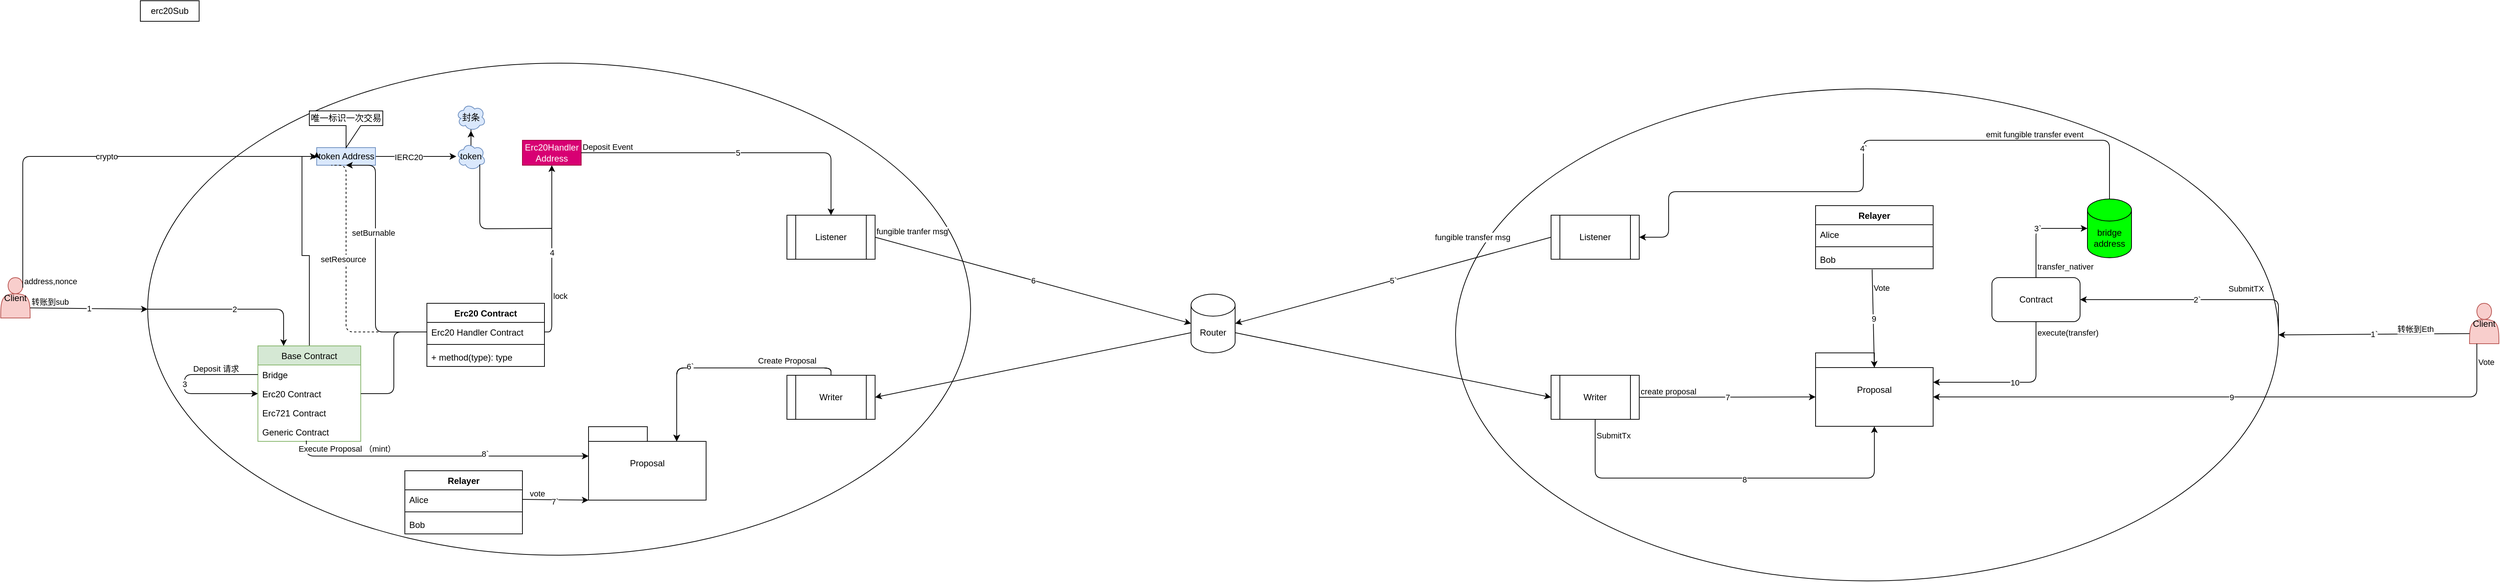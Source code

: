 <mxfile version="14.2.9" type="github">
  <diagram name="Page-1" id="c7558073-3199-34d8-9f00-42111426c3f3">
    <mxGraphModel dx="2248" dy="913" grid="1" gridSize="10" guides="1" tooltips="1" connect="1" arrows="1" fold="1" page="1" pageScale="1" pageWidth="826" pageHeight="1169" background="#ffffff" math="0" shadow="0">
      <root>
        <mxCell id="0" />
        <mxCell id="1" parent="0" />
        <mxCell id="XAeKICQX4TilCshrafWl-51" value="" style="ellipse;whiteSpace=wrap;html=1;" parent="1" vertex="1">
          <mxGeometry x="1420" y="250" width="1120" height="670" as="geometry" />
        </mxCell>
        <mxCell id="XAeKICQX4TilCshrafWl-65" value="Relayer" style="swimlane;fontStyle=1;align=center;verticalAlign=top;childLayout=stackLayout;horizontal=1;startSize=26;horizontalStack=0;resizeParent=1;resizeParentMax=0;resizeLast=0;collapsible=1;marginBottom=0;" parent="1" vertex="1">
          <mxGeometry x="1910" y="409" width="160" height="86" as="geometry" />
        </mxCell>
        <mxCell id="XAeKICQX4TilCshrafWl-66" value="Alice" style="text;strokeColor=none;fillColor=none;align=left;verticalAlign=top;spacingLeft=4;spacingRight=4;overflow=hidden;rotatable=0;points=[[0,0.5],[1,0.5]];portConstraint=eastwest;" parent="XAeKICQX4TilCshrafWl-65" vertex="1">
          <mxGeometry y="26" width="160" height="26" as="geometry" />
        </mxCell>
        <mxCell id="XAeKICQX4TilCshrafWl-67" value="" style="line;strokeWidth=1;fillColor=none;align=left;verticalAlign=middle;spacingTop=-1;spacingLeft=3;spacingRight=3;rotatable=0;labelPosition=right;points=[];portConstraint=eastwest;" parent="XAeKICQX4TilCshrafWl-65" vertex="1">
          <mxGeometry y="52" width="160" height="8" as="geometry" />
        </mxCell>
        <mxCell id="XAeKICQX4TilCshrafWl-68" value="Bob" style="text;strokeColor=none;fillColor=none;align=left;verticalAlign=top;spacingLeft=4;spacingRight=4;overflow=hidden;rotatable=0;points=[[0,0.5],[1,0.5]];portConstraint=eastwest;" parent="XAeKICQX4TilCshrafWl-65" vertex="1">
          <mxGeometry y="60" width="160" height="26" as="geometry" />
        </mxCell>
        <mxCell id="XAeKICQX4TilCshrafWl-72" value="Listener" style="shape=process;whiteSpace=wrap;html=1;backgroundOutline=1;" parent="1" vertex="1">
          <mxGeometry x="1550" y="422" width="120" height="60" as="geometry" />
        </mxCell>
        <mxCell id="XAeKICQX4TilCshrafWl-73" value="Writer" style="shape=process;whiteSpace=wrap;html=1;backgroundOutline=1;" parent="1" vertex="1">
          <mxGeometry x="1550" y="640" width="120" height="60" as="geometry" />
        </mxCell>
        <mxCell id="XAeKICQX4TilCshrafWl-75" value="Client" style="shape=actor;whiteSpace=wrap;html=1;fillColor=#f8cecc;strokeColor=#b85450;" parent="1" vertex="1">
          <mxGeometry x="2800" y="542" width="40" height="55" as="geometry" />
        </mxCell>
        <mxCell id="1I83KsjmfCGvxVB3o9AE-40" value="" style="ellipse;whiteSpace=wrap;html=1;" parent="1" vertex="1">
          <mxGeometry x="-360" y="215" width="1120" height="670" as="geometry" />
        </mxCell>
        <mxCell id="XAeKICQX4TilCshrafWl-8" style="rounded=0;orthogonalLoop=1;jettySize=auto;html=1;exitX=0.5;exitY=0;exitDx=0;exitDy=0;entryX=0;entryY=0.5;entryDx=0;entryDy=0;edgeStyle=orthogonalEdgeStyle;" parent="1" source="1I83KsjmfCGvxVB3o9AE-66" target="1I83KsjmfCGvxVB3o9AE-88" edge="1">
          <mxGeometry relative="1" as="geometry" />
        </mxCell>
        <mxCell id="1I83KsjmfCGvxVB3o9AE-66" value="Base Contract" style="swimlane;fontStyle=0;childLayout=stackLayout;horizontal=1;startSize=26;fillColor=#d5e8d4;horizontalStack=0;resizeParent=1;resizeParentMax=0;resizeLast=0;collapsible=1;marginBottom=0;strokeColor=#82b366;" parent="1" vertex="1">
          <mxGeometry x="-210" y="600" width="140" height="130" as="geometry" />
        </mxCell>
        <mxCell id="1I83KsjmfCGvxVB3o9AE-70" value="Bridge" style="text;strokeColor=none;fillColor=none;align=left;verticalAlign=top;spacingLeft=4;spacingRight=4;overflow=hidden;rotatable=0;points=[[0,0.5],[1,0.5]];portConstraint=eastwest;" parent="1I83KsjmfCGvxVB3o9AE-66" vertex="1">
          <mxGeometry y="26" width="140" height="26" as="geometry" />
        </mxCell>
        <mxCell id="1I83KsjmfCGvxVB3o9AE-68" value="Erc20 Contract" style="text;strokeColor=none;fillColor=none;align=left;verticalAlign=top;spacingLeft=4;spacingRight=4;overflow=hidden;rotatable=0;points=[[0,0.5],[1,0.5]];portConstraint=eastwest;" parent="1I83KsjmfCGvxVB3o9AE-66" vertex="1">
          <mxGeometry y="52" width="140" height="26" as="geometry" />
        </mxCell>
        <mxCell id="1I83KsjmfCGvxVB3o9AE-73" value="Erc721 Contract" style="text;strokeColor=none;fillColor=none;align=left;verticalAlign=top;spacingLeft=4;spacingRight=4;overflow=hidden;rotatable=0;points=[[0,0.5],[1,0.5]];portConstraint=eastwest;" parent="1I83KsjmfCGvxVB3o9AE-66" vertex="1">
          <mxGeometry y="78" width="140" height="26" as="geometry" />
        </mxCell>
        <mxCell id="1I83KsjmfCGvxVB3o9AE-74" value="Generic Contract" style="text;strokeColor=none;fillColor=none;align=left;verticalAlign=top;spacingLeft=4;spacingRight=4;overflow=hidden;rotatable=0;points=[[0,0.5],[1,0.5]];portConstraint=eastwest;" parent="1I83KsjmfCGvxVB3o9AE-66" vertex="1">
          <mxGeometry y="104" width="140" height="26" as="geometry" />
        </mxCell>
        <mxCell id="1I83KsjmfCGvxVB3o9AE-160" value="" style="endArrow=classic;html=1;fontSize=5;exitX=0;exitY=0.5;exitDx=0;exitDy=0;entryX=0;entryY=0.5;entryDx=0;entryDy=0;edgeStyle=orthogonalEdgeStyle;" parent="1I83KsjmfCGvxVB3o9AE-66" source="1I83KsjmfCGvxVB3o9AE-70" target="1I83KsjmfCGvxVB3o9AE-68" edge="1">
          <mxGeometry relative="1" as="geometry">
            <mxPoint x="-440" y="-28" as="sourcePoint" />
            <mxPoint x="-280" y="-28" as="targetPoint" />
            <Array as="points">
              <mxPoint x="-100" y="39" />
              <mxPoint x="-100" y="65" />
            </Array>
          </mxGeometry>
        </mxCell>
        <mxCell id="1I83KsjmfCGvxVB3o9AE-161" value="3" style="edgeLabel;resizable=0;html=1;align=center;verticalAlign=middle;" parent="1I83KsjmfCGvxVB3o9AE-160" connectable="0" vertex="1">
          <mxGeometry relative="1" as="geometry" />
        </mxCell>
        <mxCell id="1I83KsjmfCGvxVB3o9AE-162" value="Deposit 请求" style="edgeLabel;resizable=0;html=1;align=left;verticalAlign=bottom;" parent="1I83KsjmfCGvxVB3o9AE-160" connectable="0" vertex="1">
          <mxGeometry x="-1" relative="1" as="geometry">
            <mxPoint x="-90" as="offset" />
          </mxGeometry>
        </mxCell>
        <mxCell id="1I83KsjmfCGvxVB3o9AE-78" value="Erc20 Contract" style="swimlane;fontStyle=1;align=center;verticalAlign=top;childLayout=stackLayout;horizontal=1;startSize=26;horizontalStack=0;resizeParent=1;resizeParentMax=0;resizeLast=0;collapsible=1;marginBottom=0;" parent="1" vertex="1">
          <mxGeometry x="20" y="542" width="160" height="86" as="geometry" />
        </mxCell>
        <mxCell id="1I83KsjmfCGvxVB3o9AE-79" value="Erc20 Handler Contract" style="text;strokeColor=none;fillColor=none;align=left;verticalAlign=top;spacingLeft=4;spacingRight=4;overflow=hidden;rotatable=0;points=[[0,0.5],[1,0.5]];portConstraint=eastwest;" parent="1I83KsjmfCGvxVB3o9AE-78" vertex="1">
          <mxGeometry y="26" width="160" height="26" as="geometry" />
        </mxCell>
        <mxCell id="1I83KsjmfCGvxVB3o9AE-80" value="" style="line;strokeWidth=1;fillColor=none;align=left;verticalAlign=middle;spacingTop=-1;spacingLeft=3;spacingRight=3;rotatable=0;labelPosition=right;points=[];portConstraint=eastwest;" parent="1I83KsjmfCGvxVB3o9AE-78" vertex="1">
          <mxGeometry y="52" width="160" height="8" as="geometry" />
        </mxCell>
        <mxCell id="1I83KsjmfCGvxVB3o9AE-81" value="+ method(type): type" style="text;strokeColor=none;fillColor=none;align=left;verticalAlign=top;spacingLeft=4;spacingRight=4;overflow=hidden;rotatable=0;points=[[0,0.5],[1,0.5]];portConstraint=eastwest;" parent="1I83KsjmfCGvxVB3o9AE-78" vertex="1">
          <mxGeometry y="60" width="160" height="26" as="geometry" />
        </mxCell>
        <mxCell id="1I83KsjmfCGvxVB3o9AE-83" value="Relayer" style="swimlane;fontStyle=1;align=center;verticalAlign=top;childLayout=stackLayout;horizontal=1;startSize=26;horizontalStack=0;resizeParent=1;resizeParentMax=0;resizeLast=0;collapsible=1;marginBottom=0;" parent="1" vertex="1">
          <mxGeometry x="-10" y="770" width="160" height="86" as="geometry" />
        </mxCell>
        <mxCell id="1I83KsjmfCGvxVB3o9AE-84" value="Alice" style="text;strokeColor=none;fillColor=none;align=left;verticalAlign=top;spacingLeft=4;spacingRight=4;overflow=hidden;rotatable=0;points=[[0,0.5],[1,0.5]];portConstraint=eastwest;" parent="1I83KsjmfCGvxVB3o9AE-83" vertex="1">
          <mxGeometry y="26" width="160" height="26" as="geometry" />
        </mxCell>
        <mxCell id="1I83KsjmfCGvxVB3o9AE-85" value="" style="line;strokeWidth=1;fillColor=none;align=left;verticalAlign=middle;spacingTop=-1;spacingLeft=3;spacingRight=3;rotatable=0;labelPosition=right;points=[];portConstraint=eastwest;" parent="1I83KsjmfCGvxVB3o9AE-83" vertex="1">
          <mxGeometry y="52" width="160" height="8" as="geometry" />
        </mxCell>
        <mxCell id="1I83KsjmfCGvxVB3o9AE-86" value="Bob" style="text;strokeColor=none;fillColor=none;align=left;verticalAlign=top;spacingLeft=4;spacingRight=4;overflow=hidden;rotatable=0;points=[[0,0.5],[1,0.5]];portConstraint=eastwest;" parent="1I83KsjmfCGvxVB3o9AE-83" vertex="1">
          <mxGeometry y="60" width="160" height="26" as="geometry" />
        </mxCell>
        <mxCell id="XAeKICQX4TilCshrafWl-26" value="" style="edgeStyle=orthogonalEdgeStyle;rounded=0;orthogonalLoop=1;jettySize=auto;html=1;" parent="1" source="1I83KsjmfCGvxVB3o9AE-88" target="XAeKICQX4TilCshrafWl-25" edge="1">
          <mxGeometry relative="1" as="geometry" />
        </mxCell>
        <mxCell id="XAeKICQX4TilCshrafWl-27" value="IERC20" style="edgeLabel;html=1;align=center;verticalAlign=middle;resizable=0;points=[];" parent="XAeKICQX4TilCshrafWl-26" vertex="1" connectable="0">
          <mxGeometry x="-0.195" y="-1" relative="1" as="geometry">
            <mxPoint as="offset" />
          </mxGeometry>
        </mxCell>
        <mxCell id="1I83KsjmfCGvxVB3o9AE-88" value="token Address" style="html=1;fillColor=#dae8fc;strokeColor=#6c8ebf;" parent="1" vertex="1">
          <mxGeometry x="-130" y="330" width="80" height="24" as="geometry" />
        </mxCell>
        <mxCell id="1I83KsjmfCGvxVB3o9AE-90" value="Listener" style="shape=process;whiteSpace=wrap;html=1;backgroundOutline=1;" parent="1" vertex="1">
          <mxGeometry x="510" y="422" width="120" height="60" as="geometry" />
        </mxCell>
        <mxCell id="1I83KsjmfCGvxVB3o9AE-91" value="Writer" style="shape=process;whiteSpace=wrap;html=1;backgroundOutline=1;" parent="1" vertex="1">
          <mxGeometry x="510" y="640" width="120" height="60" as="geometry" />
        </mxCell>
        <mxCell id="XAeKICQX4TilCshrafWl-116" style="rounded=0;orthogonalLoop=1;jettySize=auto;html=1;exitX=0;exitY=0;exitDx=0;exitDy=52.5;exitPerimeter=0;entryX=1;entryY=0.5;entryDx=0;entryDy=0;" parent="1" source="1I83KsjmfCGvxVB3o9AE-95" target="1I83KsjmfCGvxVB3o9AE-91" edge="1">
          <mxGeometry relative="1" as="geometry" />
        </mxCell>
        <mxCell id="1I83KsjmfCGvxVB3o9AE-95" value="Router" style="shape=cylinder3;whiteSpace=wrap;html=1;boundedLbl=1;backgroundOutline=1;size=15;" parent="1" vertex="1">
          <mxGeometry x="1060" y="529.5" width="60" height="80" as="geometry" />
        </mxCell>
        <mxCell id="1I83KsjmfCGvxVB3o9AE-118" value="Client" style="shape=actor;whiteSpace=wrap;html=1;fillColor=#f8cecc;strokeColor=#b85450;" parent="1" vertex="1">
          <mxGeometry x="-560" y="507" width="40" height="55" as="geometry" />
        </mxCell>
        <mxCell id="1I83KsjmfCGvxVB3o9AE-155" value="" style="endArrow=classic;html=1;fontSize=5;exitX=1;exitY=0.75;exitDx=0;exitDy=0;entryX=0;entryY=0.5;entryDx=0;entryDy=0;" parent="1" source="1I83KsjmfCGvxVB3o9AE-118" target="1I83KsjmfCGvxVB3o9AE-40" edge="1">
          <mxGeometry relative="1" as="geometry">
            <mxPoint x="-690" y="490" as="sourcePoint" />
            <mxPoint x="-530" y="490" as="targetPoint" />
          </mxGeometry>
        </mxCell>
        <mxCell id="1I83KsjmfCGvxVB3o9AE-156" value="1" style="edgeLabel;resizable=0;html=1;align=center;verticalAlign=middle;" parent="1I83KsjmfCGvxVB3o9AE-155" connectable="0" vertex="1">
          <mxGeometry relative="1" as="geometry" />
        </mxCell>
        <mxCell id="1I83KsjmfCGvxVB3o9AE-157" value="转账到sub" style="edgeLabel;resizable=0;html=1;align=left;verticalAlign=bottom;" parent="1I83KsjmfCGvxVB3o9AE-155" connectable="0" vertex="1">
          <mxGeometry x="-1" relative="1" as="geometry" />
        </mxCell>
        <mxCell id="1I83KsjmfCGvxVB3o9AE-158" value="" style="endArrow=classic;html=1;fontSize=5;exitX=0;exitY=0.5;exitDx=0;exitDy=0;entryX=0.25;entryY=0;entryDx=0;entryDy=0;edgeStyle=orthogonalEdgeStyle;" parent="1" source="1I83KsjmfCGvxVB3o9AE-40" target="1I83KsjmfCGvxVB3o9AE-66" edge="1">
          <mxGeometry relative="1" as="geometry">
            <mxPoint x="-660" y="490" as="sourcePoint" />
            <mxPoint x="-560" y="490" as="targetPoint" />
            <Array as="points">
              <mxPoint x="-175" y="550" />
            </Array>
          </mxGeometry>
        </mxCell>
        <mxCell id="1I83KsjmfCGvxVB3o9AE-159" value="2" style="edgeLabel;resizable=0;html=1;align=center;verticalAlign=middle;" parent="1I83KsjmfCGvxVB3o9AE-158" connectable="0" vertex="1">
          <mxGeometry relative="1" as="geometry" />
        </mxCell>
        <mxCell id="XAeKICQX4TilCshrafWl-4" value="erc20Sub" style="rounded=0;whiteSpace=wrap;html=1;" parent="1" vertex="1">
          <mxGeometry x="-370" y="130" width="80" height="28" as="geometry" />
        </mxCell>
        <mxCell id="XAeKICQX4TilCshrafWl-14" value="" style="endArrow=classic;html=1;entryX=0;entryY=0.25;entryDx=0;entryDy=0;exitX=0.75;exitY=0.25;exitDx=0;exitDy=0;exitPerimeter=0;edgeStyle=orthogonalEdgeStyle;" parent="1" source="1I83KsjmfCGvxVB3o9AE-118" target="1I83KsjmfCGvxVB3o9AE-88" edge="1">
          <mxGeometry relative="1" as="geometry">
            <mxPoint x="-30" y="570" as="sourcePoint" />
            <mxPoint x="130" y="570" as="targetPoint" />
            <Array as="points">
              <mxPoint x="-530" y="342" />
              <mxPoint x="-130" y="342" />
            </Array>
          </mxGeometry>
        </mxCell>
        <mxCell id="XAeKICQX4TilCshrafWl-15" value="crypto" style="edgeLabel;resizable=0;html=1;align=center;verticalAlign=middle;" parent="XAeKICQX4TilCshrafWl-14" connectable="0" vertex="1">
          <mxGeometry relative="1" as="geometry" />
        </mxCell>
        <mxCell id="XAeKICQX4TilCshrafWl-16" value="address,nonce" style="edgeLabel;resizable=0;html=1;align=left;verticalAlign=bottom;" parent="XAeKICQX4TilCshrafWl-14" connectable="0" vertex="1">
          <mxGeometry x="-1" relative="1" as="geometry" />
        </mxCell>
        <mxCell id="XAeKICQX4TilCshrafWl-17" value="" style="endArrow=none;dashed=1;html=1;exitX=0;exitY=0.5;exitDx=0;exitDy=0;entryX=0.25;entryY=1;entryDx=0;entryDy=0;edgeStyle=orthogonalEdgeStyle;" parent="1" source="1I83KsjmfCGvxVB3o9AE-79" target="1I83KsjmfCGvxVB3o9AE-88" edge="1">
          <mxGeometry width="50" height="50" relative="1" as="geometry">
            <mxPoint x="30" y="590" as="sourcePoint" />
            <mxPoint x="80" y="540" as="targetPoint" />
            <Array as="points">
              <mxPoint x="-90" y="581" />
              <mxPoint x="-90" y="354" />
            </Array>
          </mxGeometry>
        </mxCell>
        <mxCell id="XAeKICQX4TilCshrafWl-18" value="setResource" style="edgeLabel;html=1;align=center;verticalAlign=middle;resizable=0;points=[];" parent="XAeKICQX4TilCshrafWl-17" vertex="1" connectable="0">
          <mxGeometry x="0.174" y="4" relative="1" as="geometry">
            <mxPoint as="offset" />
          </mxGeometry>
        </mxCell>
        <mxCell id="XAeKICQX4TilCshrafWl-23" value="" style="endArrow=classic;html=1;exitX=0;exitY=0.5;exitDx=0;exitDy=0;entryX=0.5;entryY=1;entryDx=0;entryDy=0;edgeStyle=orthogonalEdgeStyle;" parent="1" source="1I83KsjmfCGvxVB3o9AE-79" target="1I83KsjmfCGvxVB3o9AE-88" edge="1">
          <mxGeometry width="50" height="50" relative="1" as="geometry">
            <mxPoint x="90" y="540" as="sourcePoint" />
            <mxPoint x="140" y="490" as="targetPoint" />
            <Array as="points">
              <mxPoint x="-50" y="581" />
              <mxPoint x="-50" y="354" />
            </Array>
          </mxGeometry>
        </mxCell>
        <mxCell id="XAeKICQX4TilCshrafWl-24" value="setBurnable" style="edgeLabel;html=1;align=center;verticalAlign=middle;resizable=0;points=[];" parent="XAeKICQX4TilCshrafWl-23" vertex="1" connectable="0">
          <mxGeometry x="0.216" y="3" relative="1" as="geometry">
            <mxPoint as="offset" />
          </mxGeometry>
        </mxCell>
        <mxCell id="XAeKICQX4TilCshrafWl-40" value="" style="edgeStyle=orthogonalEdgeStyle;rounded=0;orthogonalLoop=1;jettySize=auto;html=1;" parent="1" source="XAeKICQX4TilCshrafWl-25" target="XAeKICQX4TilCshrafWl-39" edge="1">
          <mxGeometry relative="1" as="geometry" />
        </mxCell>
        <mxCell id="XAeKICQX4TilCshrafWl-25" value="token" style="ellipse;shape=cloud;whiteSpace=wrap;html=1;strokeColor=#6c8ebf;fillColor=#dae8fc;" parent="1" vertex="1">
          <mxGeometry x="60" y="323.5" width="40" height="37" as="geometry" />
        </mxCell>
        <mxCell id="XAeKICQX4TilCshrafWl-31" value="Erc20Handler Address" style="html=1;whiteSpace=wrap;container=1;recursiveResize=0;collapsible=0;fillColor=#d80073;strokeColor=#A50040;fontColor=#ffffff;" parent="1" vertex="1">
          <mxGeometry x="150" y="320" width="80" height="34" as="geometry" />
        </mxCell>
        <mxCell id="XAeKICQX4TilCshrafWl-34" value="" style="endArrow=classic;html=1;entryX=0.5;entryY=1;entryDx=0;entryDy=0;exitX=1;exitY=0.5;exitDx=0;exitDy=0;edgeStyle=orthogonalEdgeStyle;" parent="1" source="1I83KsjmfCGvxVB3o9AE-79" target="XAeKICQX4TilCshrafWl-31" edge="1">
          <mxGeometry relative="1" as="geometry">
            <mxPoint x="-110" y="500" as="sourcePoint" />
            <mxPoint x="50" y="500" as="targetPoint" />
          </mxGeometry>
        </mxCell>
        <mxCell id="XAeKICQX4TilCshrafWl-35" value="4" style="edgeLabel;resizable=0;html=1;align=center;verticalAlign=middle;" parent="XAeKICQX4TilCshrafWl-34" connectable="0" vertex="1">
          <mxGeometry relative="1" as="geometry" />
        </mxCell>
        <mxCell id="XAeKICQX4TilCshrafWl-36" value="lock" style="edgeLabel;resizable=0;html=1;align=left;verticalAlign=bottom;" parent="XAeKICQX4TilCshrafWl-34" connectable="0" vertex="1">
          <mxGeometry x="-1" relative="1" as="geometry">
            <mxPoint x="10" y="-41" as="offset" />
          </mxGeometry>
        </mxCell>
        <mxCell id="XAeKICQX4TilCshrafWl-38" value="唯一标识一次交易" style="shape=callout;whiteSpace=wrap;html=1;perimeter=calloutPerimeter;" parent="1" vertex="1">
          <mxGeometry x="-140" y="280" width="100" height="50" as="geometry" />
        </mxCell>
        <mxCell id="XAeKICQX4TilCshrafWl-39" value="封条" style="ellipse;shape=cloud;whiteSpace=wrap;html=1;strokeColor=#6c8ebf;fillColor=#dae8fc;" parent="1" vertex="1">
          <mxGeometry x="60" y="270" width="40" height="37" as="geometry" />
        </mxCell>
        <mxCell id="XAeKICQX4TilCshrafWl-41" value="" style="endArrow=none;html=1;entryX=0.8;entryY=0.8;entryDx=0;entryDy=0;entryPerimeter=0;edgeStyle=orthogonalEdgeStyle;" parent="1" target="XAeKICQX4TilCshrafWl-25" edge="1">
          <mxGeometry width="50" height="50" relative="1" as="geometry">
            <mxPoint x="190" y="440" as="sourcePoint" />
            <mxPoint x="140" y="380" as="targetPoint" />
          </mxGeometry>
        </mxCell>
        <mxCell id="XAeKICQX4TilCshrafWl-43" value="" style="endArrow=none;html=1;entryX=0;entryY=0.5;entryDx=0;entryDy=0;exitX=1;exitY=0.5;exitDx=0;exitDy=0;edgeStyle=orthogonalEdgeStyle;" parent="1" source="1I83KsjmfCGvxVB3o9AE-68" target="1I83KsjmfCGvxVB3o9AE-79" edge="1">
          <mxGeometry width="50" height="50" relative="1" as="geometry">
            <mxPoint x="200" y="600" as="sourcePoint" />
            <mxPoint x="250" y="550" as="targetPoint" />
          </mxGeometry>
        </mxCell>
        <mxCell id="XAeKICQX4TilCshrafWl-50" value="" style="endArrow=classic;html=1;exitX=1;exitY=0;exitDx=0;exitDy=52.5;exitPerimeter=0;entryX=0;entryY=0.5;entryDx=0;entryDy=0;" parent="1" source="1I83KsjmfCGvxVB3o9AE-95" target="XAeKICQX4TilCshrafWl-73" edge="1">
          <mxGeometry width="50" height="50" relative="1" as="geometry">
            <mxPoint x="910" y="590" as="sourcePoint" />
            <mxPoint x="1450" y="501" as="targetPoint" />
          </mxGeometry>
        </mxCell>
        <mxCell id="XAeKICQX4TilCshrafWl-117" value="Proposal" style="shape=folder;tabWidth=80;tabHeight=20;tabPosition=left;html=1;whiteSpace=wrap;align=center;" parent="1" vertex="1">
          <mxGeometry x="240" y="710" width="160" height="100" as="geometry" />
        </mxCell>
        <mxCell id="XAeKICQX4TilCshrafWl-126" value="" style="endArrow=classic;html=1;exitX=1;exitY=0.5;exitDx=0;exitDy=0;entryX=0;entryY=0;entryDx=0;entryDy=100;entryPerimeter=0;" parent="1" source="1I83KsjmfCGvxVB3o9AE-84" target="XAeKICQX4TilCshrafWl-117" edge="1">
          <mxGeometry relative="1" as="geometry">
            <mxPoint x="500" y="390.29" as="sourcePoint" />
            <mxPoint x="230" y="856" as="targetPoint" />
          </mxGeometry>
        </mxCell>
        <mxCell id="XAeKICQX4TilCshrafWl-127" value="vote" style="edgeLabel;resizable=0;html=1;align=center;verticalAlign=middle;" parent="XAeKICQX4TilCshrafWl-126" connectable="0" vertex="1">
          <mxGeometry relative="1" as="geometry">
            <mxPoint x="-25" y="-9" as="offset" />
          </mxGeometry>
        </mxCell>
        <mxCell id="Lje4jAk59cVQGD4dujR3-13" value="7`" style="edgeLabel;html=1;align=center;verticalAlign=middle;resizable=0;points=[];" parent="XAeKICQX4TilCshrafWl-126" vertex="1" connectable="0">
          <mxGeometry x="-0.031" y="-2" relative="1" as="geometry">
            <mxPoint as="offset" />
          </mxGeometry>
        </mxCell>
        <mxCell id="XAeKICQX4TilCshrafWl-137" value="" style="endArrow=classic;html=1;exitX=0.471;exitY=0.962;exitDx=0;exitDy=0;entryX=0;entryY=0;entryDx=0;entryDy=40;entryPerimeter=0;edgeStyle=orthogonalEdgeStyle;exitPerimeter=0;" parent="1" source="1I83KsjmfCGvxVB3o9AE-74" target="XAeKICQX4TilCshrafWl-117" edge="1">
          <mxGeometry relative="1" as="geometry">
            <mxPoint x="470" y="640" as="sourcePoint" />
            <mxPoint x="570" y="640" as="targetPoint" />
          </mxGeometry>
        </mxCell>
        <mxCell id="XAeKICQX4TilCshrafWl-138" value="Execute Proposal （mint）" style="edgeLabel;resizable=0;html=1;align=center;verticalAlign=middle;" parent="XAeKICQX4TilCshrafWl-137" connectable="0" vertex="1">
          <mxGeometry relative="1" as="geometry">
            <mxPoint x="-127" y="-10" as="offset" />
          </mxGeometry>
        </mxCell>
        <mxCell id="Lje4jAk59cVQGD4dujR3-14" value="8`" style="edgeLabel;html=1;align=center;verticalAlign=middle;resizable=0;points=[];" parent="XAeKICQX4TilCshrafWl-137" vertex="1" connectable="0">
          <mxGeometry x="0.304" y="3" relative="1" as="geometry">
            <mxPoint as="offset" />
          </mxGeometry>
        </mxCell>
        <mxCell id="XAeKICQX4TilCshrafWl-139" value="" style="endArrow=classic;html=1;exitX=0.5;exitY=0;exitDx=0;exitDy=0;entryX=0;entryY=0;entryDx=120;entryDy=20;entryPerimeter=0;edgeStyle=orthogonalEdgeStyle;" parent="1" source="1I83KsjmfCGvxVB3o9AE-91" target="XAeKICQX4TilCshrafWl-117" edge="1">
          <mxGeometry relative="1" as="geometry">
            <mxPoint x="470" y="640" as="sourcePoint" />
            <mxPoint x="570" y="640" as="targetPoint" />
          </mxGeometry>
        </mxCell>
        <mxCell id="Lje4jAk59cVQGD4dujR3-12" value="7" style="edgeLabel;html=1;align=center;verticalAlign=middle;resizable=0;points=[];" parent="XAeKICQX4TilCshrafWl-139" vertex="1" connectable="0">
          <mxGeometry x="0.266" y="-2" relative="1" as="geometry">
            <mxPoint as="offset" />
          </mxGeometry>
        </mxCell>
        <mxCell id="Lje4jAk59cVQGD4dujR3-7" value="" style="endArrow=classic;html=1;exitX=1;exitY=0.5;exitDx=0;exitDy=0;entryX=0.5;entryY=0;entryDx=0;entryDy=0;edgeStyle=orthogonalEdgeStyle;" parent="1" source="XAeKICQX4TilCshrafWl-31" target="1I83KsjmfCGvxVB3o9AE-90" edge="1">
          <mxGeometry relative="1" as="geometry">
            <mxPoint x="310" y="640" as="sourcePoint" />
            <mxPoint x="470" y="640" as="targetPoint" />
          </mxGeometry>
        </mxCell>
        <mxCell id="Lje4jAk59cVQGD4dujR3-8" value="5" style="edgeLabel;resizable=0;html=1;align=center;verticalAlign=middle;" parent="Lje4jAk59cVQGD4dujR3-7" connectable="0" vertex="1">
          <mxGeometry relative="1" as="geometry" />
        </mxCell>
        <mxCell id="Lje4jAk59cVQGD4dujR3-9" value="Deposit Event" style="edgeLabel;resizable=0;html=1;align=left;verticalAlign=bottom;" parent="Lje4jAk59cVQGD4dujR3-7" connectable="0" vertex="1">
          <mxGeometry x="-1" relative="1" as="geometry" />
        </mxCell>
        <mxCell id="Lje4jAk59cVQGD4dujR3-11" value="Create Proposal" style="edgeLabel;resizable=0;html=1;align=center;verticalAlign=middle;" parent="1" connectable="0" vertex="1">
          <mxGeometry x="510" y="620" as="geometry" />
        </mxCell>
        <mxCell id="c0HalBNTZFEYEI8XXuv3-5" value="Contract" style="rounded=1;whiteSpace=wrap;html=1;" vertex="1" parent="1">
          <mxGeometry x="2150" y="507" width="120" height="60" as="geometry" />
        </mxCell>
        <mxCell id="c0HalBNTZFEYEI8XXuv3-6" value="" style="endArrow=classic;html=1;exitX=0.5;exitY=0;exitDx=0;exitDy=0;entryX=0;entryY=0;entryDx=120;entryDy=20;entryPerimeter=0;edgeStyle=orthogonalEdgeStyle;" edge="1" parent="1" source="1I83KsjmfCGvxVB3o9AE-91" target="XAeKICQX4TilCshrafWl-117">
          <mxGeometry relative="1" as="geometry">
            <mxPoint x="570" y="640" as="sourcePoint" />
            <mxPoint x="360" y="730" as="targetPoint" />
            <Array as="points">
              <mxPoint x="570" y="630" />
              <mxPoint x="360" y="630" />
            </Array>
          </mxGeometry>
        </mxCell>
        <mxCell id="c0HalBNTZFEYEI8XXuv3-7" value="7" style="edgeLabel;html=1;align=center;verticalAlign=middle;resizable=0;points=[];" vertex="1" connectable="0" parent="c0HalBNTZFEYEI8XXuv3-6">
          <mxGeometry x="0.266" y="-2" relative="1" as="geometry">
            <mxPoint as="offset" />
          </mxGeometry>
        </mxCell>
        <mxCell id="c0HalBNTZFEYEI8XXuv3-9" value="Proposal" style="shape=folder;tabWidth=80;tabHeight=20;tabPosition=left;html=1;whiteSpace=wrap;align=center;" vertex="1" parent="1">
          <mxGeometry x="1910" y="609.5" width="160" height="100" as="geometry" />
        </mxCell>
        <mxCell id="c0HalBNTZFEYEI8XXuv3-10" value="" style="endArrow=classic;html=1;exitX=0.5;exitY=0;exitDx=0;exitDy=0;entryX=0;entryY=0;entryDx=120;entryDy=20;entryPerimeter=0;edgeStyle=orthogonalEdgeStyle;" edge="1" parent="1" source="1I83KsjmfCGvxVB3o9AE-91" target="XAeKICQX4TilCshrafWl-117">
          <mxGeometry relative="1" as="geometry">
            <mxPoint x="570" y="640" as="sourcePoint" />
            <mxPoint x="360" y="730" as="targetPoint" />
            <Array as="points">
              <mxPoint x="570" y="630" />
              <mxPoint x="360" y="630" />
            </Array>
          </mxGeometry>
        </mxCell>
        <mxCell id="c0HalBNTZFEYEI8XXuv3-11" value="6`" style="edgeLabel;html=1;align=center;verticalAlign=middle;resizable=0;points=[];" vertex="1" connectable="0" parent="c0HalBNTZFEYEI8XXuv3-10">
          <mxGeometry x="0.266" y="-2" relative="1" as="geometry">
            <mxPoint as="offset" />
          </mxGeometry>
        </mxCell>
        <mxCell id="c0HalBNTZFEYEI8XXuv3-14" value="" style="endArrow=classic;html=1;exitX=1;exitY=0.5;exitDx=0;exitDy=0;entryX=0;entryY=0;entryDx=0;entryDy=60;entryPerimeter=0;" edge="1" parent="1" source="XAeKICQX4TilCshrafWl-73" target="c0HalBNTZFEYEI8XXuv3-9">
          <mxGeometry relative="1" as="geometry">
            <mxPoint x="1790" y="410" as="sourcePoint" />
            <mxPoint x="1950" y="410" as="targetPoint" />
          </mxGeometry>
        </mxCell>
        <mxCell id="c0HalBNTZFEYEI8XXuv3-15" value="7" style="edgeLabel;resizable=0;html=1;align=center;verticalAlign=middle;" connectable="0" vertex="1" parent="c0HalBNTZFEYEI8XXuv3-14">
          <mxGeometry relative="1" as="geometry" />
        </mxCell>
        <mxCell id="c0HalBNTZFEYEI8XXuv3-16" value="create proposal" style="edgeLabel;resizable=0;html=1;align=left;verticalAlign=bottom;" connectable="0" vertex="1" parent="c0HalBNTZFEYEI8XXuv3-14">
          <mxGeometry x="-1" relative="1" as="geometry" />
        </mxCell>
        <mxCell id="c0HalBNTZFEYEI8XXuv3-17" value="" style="endArrow=classic;html=1;exitX=0.481;exitY=1.038;exitDx=0;exitDy=0;exitPerimeter=0;entryX=0;entryY=0;entryDx=80;entryDy=20;entryPerimeter=0;" edge="1" parent="1" source="XAeKICQX4TilCshrafWl-68" target="c0HalBNTZFEYEI8XXuv3-9">
          <mxGeometry relative="1" as="geometry">
            <mxPoint x="1820" y="410" as="sourcePoint" />
            <mxPoint x="1980" y="410" as="targetPoint" />
          </mxGeometry>
        </mxCell>
        <mxCell id="c0HalBNTZFEYEI8XXuv3-18" value="9" style="edgeLabel;resizable=0;html=1;align=center;verticalAlign=middle;" connectable="0" vertex="1" parent="c0HalBNTZFEYEI8XXuv3-17">
          <mxGeometry relative="1" as="geometry" />
        </mxCell>
        <mxCell id="c0HalBNTZFEYEI8XXuv3-19" value="Vote" style="edgeLabel;resizable=0;html=1;align=left;verticalAlign=bottom;" connectable="0" vertex="1" parent="c0HalBNTZFEYEI8XXuv3-17">
          <mxGeometry x="-1" relative="1" as="geometry">
            <mxPoint y="34.01" as="offset" />
          </mxGeometry>
        </mxCell>
        <mxCell id="c0HalBNTZFEYEI8XXuv3-20" value="" style="endArrow=classic;html=1;exitX=0.25;exitY=1;exitDx=0;exitDy=0;entryX=0;entryY=0;entryDx=160;entryDy=60;entryPerimeter=0;edgeStyle=orthogonalEdgeStyle;" edge="1" parent="1" source="XAeKICQX4TilCshrafWl-75" target="c0HalBNTZFEYEI8XXuv3-9">
          <mxGeometry relative="1" as="geometry">
            <mxPoint x="2240" y="410" as="sourcePoint" />
            <mxPoint x="2400" y="410" as="targetPoint" />
          </mxGeometry>
        </mxCell>
        <mxCell id="c0HalBNTZFEYEI8XXuv3-21" value="9" style="edgeLabel;resizable=0;html=1;align=center;verticalAlign=middle;" connectable="0" vertex="1" parent="c0HalBNTZFEYEI8XXuv3-20">
          <mxGeometry relative="1" as="geometry" />
        </mxCell>
        <mxCell id="c0HalBNTZFEYEI8XXuv3-22" value="Vote" style="edgeLabel;resizable=0;html=1;align=left;verticalAlign=bottom;" connectable="0" vertex="1" parent="c0HalBNTZFEYEI8XXuv3-20">
          <mxGeometry x="-1" relative="1" as="geometry">
            <mxPoint y="33" as="offset" />
          </mxGeometry>
        </mxCell>
        <mxCell id="c0HalBNTZFEYEI8XXuv3-25" value="" style="endArrow=classic;html=1;exitX=0.5;exitY=1;exitDx=0;exitDy=0;entryX=0.5;entryY=1;entryDx=0;entryDy=0;entryPerimeter=0;edgeStyle=orthogonalEdgeStyle;" edge="1" parent="1" source="XAeKICQX4TilCshrafWl-73" target="c0HalBNTZFEYEI8XXuv3-9">
          <mxGeometry relative="1" as="geometry">
            <mxPoint x="1860" y="410" as="sourcePoint" />
            <mxPoint x="2020" y="410" as="targetPoint" />
            <Array as="points">
              <mxPoint x="1610" y="780" />
              <mxPoint x="1990" y="780" />
            </Array>
          </mxGeometry>
        </mxCell>
        <mxCell id="c0HalBNTZFEYEI8XXuv3-27" value="SubmitTx" style="edgeLabel;resizable=0;html=1;align=left;verticalAlign=bottom;" connectable="0" vertex="1" parent="c0HalBNTZFEYEI8XXuv3-25">
          <mxGeometry x="-1" relative="1" as="geometry">
            <mxPoint y="30" as="offset" />
          </mxGeometry>
        </mxCell>
        <mxCell id="c0HalBNTZFEYEI8XXuv3-28" value="8" style="edgeLabel;html=1;align=center;verticalAlign=middle;resizable=0;points=[];" vertex="1" connectable="0" parent="c0HalBNTZFEYEI8XXuv3-25">
          <mxGeometry x="0.067" y="-2" relative="1" as="geometry">
            <mxPoint as="offset" />
          </mxGeometry>
        </mxCell>
        <mxCell id="c0HalBNTZFEYEI8XXuv3-31" value="" style="endArrow=classic;html=1;exitX=0.5;exitY=1;exitDx=0;exitDy=0;entryX=0;entryY=0;entryDx=160;entryDy=40;entryPerimeter=0;edgeStyle=orthogonalEdgeStyle;" edge="1" parent="1" source="c0HalBNTZFEYEI8XXuv3-5" target="c0HalBNTZFEYEI8XXuv3-9">
          <mxGeometry relative="1" as="geometry">
            <mxPoint x="1970" y="470" as="sourcePoint" />
            <mxPoint x="2130" y="470" as="targetPoint" />
          </mxGeometry>
        </mxCell>
        <mxCell id="c0HalBNTZFEYEI8XXuv3-32" value="10" style="edgeLabel;resizable=0;html=1;align=center;verticalAlign=middle;" connectable="0" vertex="1" parent="c0HalBNTZFEYEI8XXuv3-31">
          <mxGeometry relative="1" as="geometry" />
        </mxCell>
        <mxCell id="c0HalBNTZFEYEI8XXuv3-33" value="execute(transfer)" style="edgeLabel;resizable=0;html=1;align=left;verticalAlign=bottom;" connectable="0" vertex="1" parent="c0HalBNTZFEYEI8XXuv3-31">
          <mxGeometry x="-1" relative="1" as="geometry">
            <mxPoint y="23" as="offset" />
          </mxGeometry>
        </mxCell>
        <mxCell id="c0HalBNTZFEYEI8XXuv3-35" value="" style="endArrow=classic;html=1;exitX=0;exitY=0.75;exitDx=0;exitDy=0;entryX=1;entryY=0.5;entryDx=0;entryDy=0;" edge="1" parent="1" source="XAeKICQX4TilCshrafWl-75" target="XAeKICQX4TilCshrafWl-51">
          <mxGeometry relative="1" as="geometry">
            <mxPoint x="2660" y="630" as="sourcePoint" />
            <mxPoint x="2820" y="630" as="targetPoint" />
          </mxGeometry>
        </mxCell>
        <mxCell id="c0HalBNTZFEYEI8XXuv3-36" value="1`" style="edgeLabel;resizable=0;html=1;align=center;verticalAlign=middle;fillColor=#00FF00;" connectable="0" vertex="1" parent="c0HalBNTZFEYEI8XXuv3-35">
          <mxGeometry relative="1" as="geometry" />
        </mxCell>
        <mxCell id="c0HalBNTZFEYEI8XXuv3-37" value="转帐到Eth" style="edgeLabel;resizable=0;html=1;align=left;verticalAlign=bottom;" connectable="0" vertex="1" parent="c0HalBNTZFEYEI8XXuv3-35">
          <mxGeometry x="-1" relative="1" as="geometry">
            <mxPoint x="-100" y="1.75" as="offset" />
          </mxGeometry>
        </mxCell>
        <mxCell id="c0HalBNTZFEYEI8XXuv3-38" value="" style="endArrow=classic;html=1;exitX=1;exitY=0.5;exitDx=0;exitDy=0;entryX=1;entryY=0.5;entryDx=0;entryDy=0;edgeStyle=orthogonalEdgeStyle;" edge="1" parent="1" source="XAeKICQX4TilCshrafWl-51" target="c0HalBNTZFEYEI8XXuv3-5">
          <mxGeometry relative="1" as="geometry">
            <mxPoint x="2160" y="630" as="sourcePoint" />
            <mxPoint x="2320" y="630" as="targetPoint" />
            <Array as="points">
              <mxPoint x="2540" y="537" />
            </Array>
          </mxGeometry>
        </mxCell>
        <mxCell id="c0HalBNTZFEYEI8XXuv3-39" value="2`" style="edgeLabel;resizable=0;html=1;align=center;verticalAlign=middle;" connectable="0" vertex="1" parent="c0HalBNTZFEYEI8XXuv3-38">
          <mxGeometry relative="1" as="geometry" />
        </mxCell>
        <mxCell id="c0HalBNTZFEYEI8XXuv3-40" value="SubmitTX" style="edgeLabel;resizable=0;html=1;align=left;verticalAlign=bottom;" connectable="0" vertex="1" parent="c0HalBNTZFEYEI8XXuv3-38">
          <mxGeometry x="-1" relative="1" as="geometry">
            <mxPoint x="-70" y="-55" as="offset" />
          </mxGeometry>
        </mxCell>
        <mxCell id="c0HalBNTZFEYEI8XXuv3-41" value="bridge address" style="shape=cylinder3;whiteSpace=wrap;html=1;boundedLbl=1;backgroundOutline=1;size=15;fillColor=#00FF00;" vertex="1" parent="1">
          <mxGeometry x="2280" y="400" width="60" height="80" as="geometry" />
        </mxCell>
        <mxCell id="c0HalBNTZFEYEI8XXuv3-42" value="" style="endArrow=classic;html=1;exitX=0.5;exitY=0;exitDx=0;exitDy=0;entryX=0;entryY=0.5;entryDx=0;entryDy=0;entryPerimeter=0;edgeStyle=orthogonalEdgeStyle;" edge="1" parent="1" source="c0HalBNTZFEYEI8XXuv3-5" target="c0HalBNTZFEYEI8XXuv3-41">
          <mxGeometry relative="1" as="geometry">
            <mxPoint x="2070" y="630" as="sourcePoint" />
            <mxPoint x="2230" y="630" as="targetPoint" />
          </mxGeometry>
        </mxCell>
        <mxCell id="c0HalBNTZFEYEI8XXuv3-43" value="3`" style="edgeLabel;resizable=0;html=1;align=center;verticalAlign=middle;" connectable="0" vertex="1" parent="c0HalBNTZFEYEI8XXuv3-42">
          <mxGeometry relative="1" as="geometry" />
        </mxCell>
        <mxCell id="c0HalBNTZFEYEI8XXuv3-44" value="transfer_nativer" style="edgeLabel;resizable=0;html=1;align=left;verticalAlign=bottom;" connectable="0" vertex="1" parent="c0HalBNTZFEYEI8XXuv3-42">
          <mxGeometry x="-1" relative="1" as="geometry">
            <mxPoint y="-7" as="offset" />
          </mxGeometry>
        </mxCell>
        <mxCell id="c0HalBNTZFEYEI8XXuv3-46" value="" style="endArrow=classic;html=1;exitX=0.5;exitY=0;exitDx=0;exitDy=0;exitPerimeter=0;entryX=1;entryY=0.5;entryDx=0;entryDy=0;edgeStyle=orthogonalEdgeStyle;" edge="1" parent="1" source="c0HalBNTZFEYEI8XXuv3-41" target="XAeKICQX4TilCshrafWl-72">
          <mxGeometry relative="1" as="geometry">
            <mxPoint x="2070" y="620" as="sourcePoint" />
            <mxPoint x="2230" y="620" as="targetPoint" />
            <Array as="points">
              <mxPoint x="2310" y="320" />
              <mxPoint x="1975" y="320" />
              <mxPoint x="1975" y="390" />
              <mxPoint x="1710" y="390" />
              <mxPoint x="1710" y="452" />
            </Array>
          </mxGeometry>
        </mxCell>
        <mxCell id="c0HalBNTZFEYEI8XXuv3-47" value="4`" style="edgeLabel;resizable=0;html=1;align=center;verticalAlign=middle;" connectable="0" vertex="1" parent="c0HalBNTZFEYEI8XXuv3-46">
          <mxGeometry relative="1" as="geometry" />
        </mxCell>
        <mxCell id="c0HalBNTZFEYEI8XXuv3-48" value="emit fungible transfer event" style="edgeLabel;resizable=0;html=1;align=left;verticalAlign=bottom;" connectable="0" vertex="1" parent="c0HalBNTZFEYEI8XXuv3-46">
          <mxGeometry x="-1" relative="1" as="geometry">
            <mxPoint x="-170" y="-80" as="offset" />
          </mxGeometry>
        </mxCell>
        <mxCell id="c0HalBNTZFEYEI8XXuv3-51" value="" style="endArrow=classic;html=1;exitX=0;exitY=0.5;exitDx=0;exitDy=0;entryX=1;entryY=0.5;entryDx=0;entryDy=0;entryPerimeter=0;" edge="1" parent="1" source="XAeKICQX4TilCshrafWl-72" target="1I83KsjmfCGvxVB3o9AE-95">
          <mxGeometry relative="1" as="geometry">
            <mxPoint x="1660" y="620" as="sourcePoint" />
            <mxPoint x="1820" y="620" as="targetPoint" />
          </mxGeometry>
        </mxCell>
        <mxCell id="c0HalBNTZFEYEI8XXuv3-52" value="5`" style="edgeLabel;resizable=0;html=1;align=center;verticalAlign=middle;" connectable="0" vertex="1" parent="c0HalBNTZFEYEI8XXuv3-51">
          <mxGeometry relative="1" as="geometry" />
        </mxCell>
        <mxCell id="c0HalBNTZFEYEI8XXuv3-53" value="fungible transfer msg" style="edgeLabel;resizable=0;html=1;align=left;verticalAlign=bottom;" connectable="0" vertex="1" parent="c0HalBNTZFEYEI8XXuv3-51">
          <mxGeometry x="-1" relative="1" as="geometry">
            <mxPoint x="-160" y="8" as="offset" />
          </mxGeometry>
        </mxCell>
        <mxCell id="c0HalBNTZFEYEI8XXuv3-54" value="" style="endArrow=classic;html=1;exitX=1;exitY=0.5;exitDx=0;exitDy=0;entryX=0;entryY=0.5;entryDx=0;entryDy=0;entryPerimeter=0;" edge="1" parent="1" source="1I83KsjmfCGvxVB3o9AE-90" target="1I83KsjmfCGvxVB3o9AE-95">
          <mxGeometry relative="1" as="geometry">
            <mxPoint x="720" y="620" as="sourcePoint" />
            <mxPoint x="880" y="620" as="targetPoint" />
          </mxGeometry>
        </mxCell>
        <mxCell id="c0HalBNTZFEYEI8XXuv3-55" value="6" style="edgeLabel;resizable=0;html=1;align=center;verticalAlign=middle;" connectable="0" vertex="1" parent="c0HalBNTZFEYEI8XXuv3-54">
          <mxGeometry relative="1" as="geometry" />
        </mxCell>
        <mxCell id="c0HalBNTZFEYEI8XXuv3-56" value="fungible tranfer msg" style="edgeLabel;resizable=0;html=1;align=left;verticalAlign=bottom;" connectable="0" vertex="1" parent="c0HalBNTZFEYEI8XXuv3-54">
          <mxGeometry x="-1" relative="1" as="geometry" />
        </mxCell>
      </root>
    </mxGraphModel>
  </diagram>
</mxfile>
